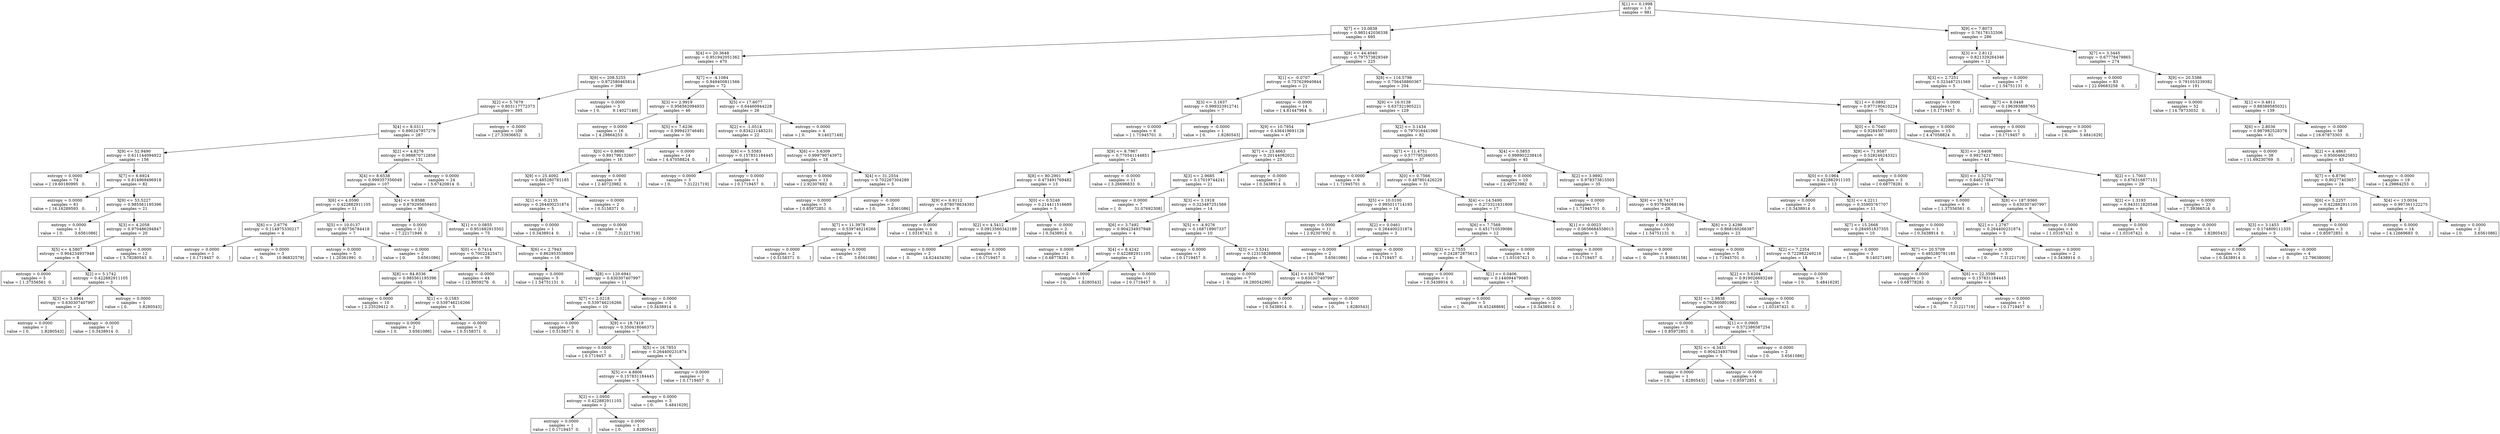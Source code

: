 digraph Tree {
0 [label="X[1] <= 0.1998\nentropy = 1.0\nsamples = 981", shape="box"] ;
1 [label="X[7] <= 10.0838\nentropy = 0.985142036338\nsamples = 695", shape="box"] ;
0 -> 1 ;
2 [label="X[4] <= 20.3648\nentropy = 0.951942051362\nsamples = 470", shape="box"] ;
1 -> 2 ;
3 [label="X[9] <= 208.5255\nentropy = 0.872580465814\nsamples = 398", shape="box"] ;
2 -> 3 ;
4 [label="X[2] <= 5.7679\nentropy = 0.803117772373\nsamples = 395", shape="box"] ;
3 -> 4 ;
5 [label="X[4] <= 8.0311\nentropy = 0.890247957279\nsamples = 287", shape="box"] ;
4 -> 5 ;
6 [label="X[9] <= 52.9490\nentropy = 0.611144094922\nsamples = 156", shape="box"] ;
5 -> 6 ;
7 [label="entropy = 0.0000\nsamples = 74\nvalue = [ 19.60180995   0.        ]", shape="box"] ;
6 -> 7 ;
8 [label="X[7] <= 6.6924\nentropy = 0.814969496918\nsamples = 82", shape="box"] ;
6 -> 8 ;
9 [label="entropy = 0.0000\nsamples = 61\nvalue = [ 16.16289593   0.        ]", shape="box"] ;
8 -> 9 ;
10 [label="X[9] <= 53.5227\nentropy = 0.985561195396\nsamples = 21", shape="box"] ;
8 -> 10 ;
11 [label="entropy = 0.0000\nsamples = 1\nvalue = [ 0.         3.6561086]", shape="box"] ;
10 -> 11 ;
12 [label="X[3] <= 4.2058\nentropy = 0.970486294847\nsamples = 20", shape="box"] ;
10 -> 12 ;
13 [label="X[5] <= 4.5807\nentropy = 0.904234937948\nsamples = 8", shape="box"] ;
12 -> 13 ;
14 [label="entropy = 0.0000\nsamples = 5\nvalue = [ 1.37556561  0.        ]", shape="box"] ;
13 -> 14 ;
15 [label="X[2] <= 5.1742\nentropy = 0.422882911105\nsamples = 3", shape="box"] ;
13 -> 15 ;
16 [label="X[3] <= 3.4944\nentropy = 0.630307407997\nsamples = 2", shape="box"] ;
15 -> 16 ;
17 [label="entropy = 0.0000\nsamples = 1\nvalue = [ 0.         1.8280543]", shape="box"] ;
16 -> 17 ;
18 [label="entropy = -0.0000\nsamples = 1\nvalue = [ 0.3438914  0.       ]", shape="box"] ;
16 -> 18 ;
19 [label="entropy = 0.0000\nsamples = 1\nvalue = [ 0.         1.8280543]", shape="box"] ;
15 -> 19 ;
20 [label="entropy = 0.0000\nsamples = 12\nvalue = [ 3.78280543  0.        ]", shape="box"] ;
12 -> 20 ;
21 [label="X[2] <= 4.8276\nentropy = 0.988870712858\nsamples = 131", shape="box"] ;
5 -> 21 ;
22 [label="X[4] <= 8.6538\nentropy = 0.999357356049\nsamples = 107", shape="box"] ;
21 -> 22 ;
23 [label="X[6] <= 4.0590\nentropy = 0.422882911105\nsamples = 11", shape="box"] ;
22 -> 23 ;
24 [label="X[6] <= 2.6776\nentropy = 0.114975330217\nsamples = 4", shape="box"] ;
23 -> 24 ;
25 [label="entropy = 0.0000\nsamples = 1\nvalue = [ 0.1719457  0.       ]", shape="box"] ;
24 -> 25 ;
26 [label="entropy = 0.0000\nsamples = 3\nvalue = [  0.          10.96832579]", shape="box"] ;
24 -> 26 ;
27 [label="X[5] <= 10.0137\nentropy = 0.80756784418\nsamples = 7", shape="box"] ;
23 -> 27 ;
28 [label="entropy = 0.0000\nsamples = 5\nvalue = [ 1.20361991  0.        ]", shape="box"] ;
27 -> 28 ;
29 [label="entropy = 0.0000\nsamples = 2\nvalue = [ 0.         3.6561086]", shape="box"] ;
27 -> 29 ;
30 [label="X[4] <= 9.8588\nentropy = 0.879295659403\nsamples = 96", shape="box"] ;
22 -> 30 ;
31 [label="entropy = 0.0000\nsamples = 21\nvalue = [ 7.22171946  0.        ]", shape="box"] ;
30 -> 31 ;
32 [label="X[1] <= 0.0855\nentropy = 0.951682915502\nsamples = 75", shape="box"] ;
30 -> 32 ;
33 [label="X[0] <= 0.7414\nentropy = 0.70022425471\nsamples = 59", shape="box"] ;
32 -> 33 ;
34 [label="X[8] <= 84.8336\nentropy = 0.985561195396\nsamples = 15", shape="box"] ;
33 -> 34 ;
35 [label="entropy = 0.0000\nsamples = 10\nvalue = [ 2.23529412  0.        ]", shape="box"] ;
34 -> 35 ;
36 [label="X[1] <= -0.1583\nentropy = 0.539746216266\nsamples = 5", shape="box"] ;
34 -> 36 ;
37 [label="entropy = 0.0000\nsamples = 2\nvalue = [ 0.         3.6561086]", shape="box"] ;
36 -> 37 ;
38 [label="entropy = -0.0000\nsamples = 3\nvalue = [ 0.5158371  0.       ]", shape="box"] ;
36 -> 38 ;
39 [label="entropy = -0.0000\nsamples = 44\nvalue = [ 12.8959276   0.       ]", shape="box"] ;
33 -> 39 ;
40 [label="X[6] <= 2.7943\nentropy = 0.862953538809\nsamples = 16", shape="box"] ;
32 -> 40 ;
41 [label="entropy = 0.0000\nsamples = 5\nvalue = [ 1.54751131  0.        ]", shape="box"] ;
40 -> 41 ;
42 [label="X[8] <= 120.6941\nentropy = 0.630307407997\nsamples = 11", shape="box"] ;
40 -> 42 ;
43 [label="X[7] <= 2.0218\nentropy = 0.539746216266\nsamples = 10", shape="box"] ;
42 -> 43 ;
44 [label="entropy = 0.0000\nsamples = 3\nvalue = [ 0.5158371  0.       ]", shape="box"] ;
43 -> 44 ;
45 [label="X[9] <= 18.7419\nentropy = 0.350418046373\nsamples = 7", shape="box"] ;
43 -> 45 ;
46 [label="entropy = 0.0000\nsamples = 1\nvalue = [ 0.1719457  0.       ]", shape="box"] ;
45 -> 46 ;
47 [label="X[5] <= 16.7853\nentropy = 0.264400231874\nsamples = 6", shape="box"] ;
45 -> 47 ;
48 [label="X[5] <= 4.8806\nentropy = 0.157831184445\nsamples = 5", shape="box"] ;
47 -> 48 ;
49 [label="X[2] <= 1.0950\nentropy = 0.422882911105\nsamples = 2", shape="box"] ;
48 -> 49 ;
50 [label="entropy = 0.0000\nsamples = 1\nvalue = [ 0.1719457  0.       ]", shape="box"] ;
49 -> 50 ;
51 [label="entropy = 0.0000\nsamples = 1\nvalue = [ 0.         1.8280543]", shape="box"] ;
49 -> 51 ;
52 [label="entropy = 0.0000\nsamples = 3\nvalue = [ 0.         5.4841629]", shape="box"] ;
48 -> 52 ;
53 [label="entropy = 0.0000\nsamples = 1\nvalue = [ 0.1719457  0.       ]", shape="box"] ;
47 -> 53 ;
54 [label="entropy = 0.0000\nsamples = 1\nvalue = [ 0.3438914  0.       ]", shape="box"] ;
42 -> 54 ;
55 [label="entropy = 0.0000\nsamples = 24\nvalue = [ 5.67420814  0.        ]", shape="box"] ;
21 -> 55 ;
56 [label="entropy = -0.0000\nsamples = 108\nvalue = [ 27.33936652   0.        ]", shape="box"] ;
4 -> 56 ;
57 [label="entropy = 0.0000\nsamples = 3\nvalue = [ 0.          9.14027149]", shape="box"] ;
3 -> 57 ;
58 [label="X[7] <= -4.1084\nentropy = 0.949400811566\nsamples = 72", shape="box"] ;
2 -> 58 ;
59 [label="X[3] <= 2.9919\nentropy = 0.956562094933\nsamples = 46", shape="box"] ;
58 -> 59 ;
60 [label="entropy = 0.0000\nsamples = 16\nvalue = [ 4.29864253  0.        ]", shape="box"] ;
59 -> 60 ;
61 [label="X[5] <= 7.6236\nentropy = 0.999423746481\nsamples = 30", shape="box"] ;
59 -> 61 ;
62 [label="X[0] <= 0.8690\nentropy = 0.891796132607\nsamples = 16", shape="box"] ;
61 -> 62 ;
63 [label="X[9] <= 25.4092\nentropy = 0.485280781185\nsamples = 7", shape="box"] ;
62 -> 63 ;
64 [label="X[1] <= -0.2135\nentropy = 0.264400231874\nsamples = 5", shape="box"] ;
63 -> 64 ;
65 [label="entropy = 0.0000\nsamples = 1\nvalue = [ 0.3438914  0.       ]", shape="box"] ;
64 -> 65 ;
66 [label="entropy = 0.0000\nsamples = 4\nvalue = [ 0.          7.31221719]", shape="box"] ;
64 -> 66 ;
67 [label="entropy = 0.0000\nsamples = 2\nvalue = [ 0.5158371  0.       ]", shape="box"] ;
63 -> 67 ;
68 [label="entropy = 0.0000\nsamples = 9\nvalue = [ 2.40723982  0.        ]", shape="box"] ;
62 -> 68 ;
69 [label="entropy = 0.0000\nsamples = 14\nvalue = [ 4.47058824  0.        ]", shape="box"] ;
61 -> 69 ;
70 [label="X[5] <= 17.6077\nentropy = 0.64460944228\nsamples = 26", shape="box"] ;
58 -> 70 ;
71 [label="X[2] <= -1.0514\nentropy = 0.834211483231\nsamples = 22", shape="box"] ;
70 -> 71 ;
72 [label="X[6] <= 5.5583\nentropy = 0.157831184445\nsamples = 4", shape="box"] ;
71 -> 72 ;
73 [label="entropy = 0.0000\nsamples = 3\nvalue = [ 0.          7.31221719]", shape="box"] ;
72 -> 73 ;
74 [label="entropy = 0.0000\nsamples = 1\nvalue = [ 0.1719457  0.       ]", shape="box"] ;
72 -> 74 ;
75 [label="X[6] <= 5.6309\nentropy = 0.999790743972\nsamples = 18", shape="box"] ;
71 -> 75 ;
76 [label="entropy = 0.0000\nsamples = 13\nvalue = [ 2.92307692  0.        ]", shape="box"] ;
75 -> 76 ;
77 [label="X[4] <= 31.2554\nentropy = 0.702267304289\nsamples = 5", shape="box"] ;
75 -> 77 ;
78 [label="entropy = 0.0000\nsamples = 3\nvalue = [ 0.85972851  0.        ]", shape="box"] ;
77 -> 78 ;
79 [label="entropy = -0.0000\nsamples = 2\nvalue = [ 0.         3.6561086]", shape="box"] ;
77 -> 79 ;
80 [label="entropy = 0.0000\nsamples = 4\nvalue = [ 0.          9.14027149]", shape="box"] ;
70 -> 80 ;
81 [label="X[8] <= 44.4040\nentropy = 0.797573829349\nsamples = 225", shape="box"] ;
1 -> 81 ;
82 [label="X[1] <= -0.0707\nentropy = 0.757629940844\nsamples = 21", shape="box"] ;
81 -> 82 ;
83 [label="X[3] <= 3.1637\nentropy = 0.999323912741\nsamples = 7", shape="box"] ;
82 -> 83 ;
84 [label="entropy = 0.0000\nsamples = 6\nvalue = [ 1.71945701  0.        ]", shape="box"] ;
83 -> 84 ;
85 [label="entropy = -0.0000\nsamples = 1\nvalue = [ 0.         1.8280543]", shape="box"] ;
83 -> 85 ;
86 [label="entropy = -0.0000\nsamples = 14\nvalue = [ 4.81447964  0.        ]", shape="box"] ;
82 -> 86 ;
87 [label="X[8] <= 116.5798\nentropy = 0.756458860367\nsamples = 204", shape="box"] ;
81 -> 87 ;
88 [label="X[9] <= 16.0138\nentropy = 0.637321905221\nsamples = 129", shape="box"] ;
87 -> 88 ;
89 [label="X[9] <= 10.7954\nentropy = 0.436419691126\nsamples = 47", shape="box"] ;
88 -> 89 ;
90 [label="X[9] <= 8.7967\nentropy = 0.770541144851\nsamples = 24", shape="box"] ;
89 -> 90 ;
91 [label="X[8] <= 80.2901\nentropy = 0.473491769482\nsamples = 13", shape="box"] ;
90 -> 91 ;
92 [label="X[9] <= 6.9112\nentropy = 0.878078634393\nsamples = 8", shape="box"] ;
91 -> 92 ;
93 [label="X[7] <= 11.3978\nentropy = 0.539746216266\nsamples = 4", shape="box"] ;
92 -> 93 ;
94 [label="entropy = 0.0000\nsamples = 2\nvalue = [ 0.5158371  0.       ]", shape="box"] ;
93 -> 94 ;
95 [label="entropy = 0.0000\nsamples = 2\nvalue = [ 0.         3.6561086]", shape="box"] ;
93 -> 95 ;
96 [label="entropy = 0.0000\nsamples = 4\nvalue = [ 1.03167421  0.        ]", shape="box"] ;
92 -> 96 ;
97 [label="X[0] <= 0.5248\nentropy = 0.214411516689\nsamples = 5", shape="box"] ;
91 -> 97 ;
98 [label="X[2] <= 4.5412\nentropy = 0.0913560342189\nsamples = 3", shape="box"] ;
97 -> 98 ;
99 [label="entropy = 0.0000\nsamples = 2\nvalue = [  0.          14.62443439]", shape="box"] ;
98 -> 99 ;
100 [label="entropy = 0.0000\nsamples = 1\nvalue = [ 0.1719457  0.       ]", shape="box"] ;
98 -> 100 ;
101 [label="entropy = -0.0000\nsamples = 2\nvalue = [ 0.3438914  0.       ]", shape="box"] ;
97 -> 101 ;
102 [label="entropy = -0.0000\nsamples = 11\nvalue = [ 3.26696833  0.        ]", shape="box"] ;
90 -> 102 ;
103 [label="X[7] <= 23.4663\nentropy = 0.20144082022\nsamples = 23", shape="box"] ;
89 -> 103 ;
104 [label="X[3] <= 2.9685\nentropy = 0.17019744241\nsamples = 21", shape="box"] ;
103 -> 104 ;
105 [label="entropy = 0.0000\nsamples = 7\nvalue = [  0.          31.07692308]", shape="box"] ;
104 -> 105 ;
106 [label="X[3] <= 3.1918\nentropy = 0.323487251569\nsamples = 14", shape="box"] ;
104 -> 106 ;
107 [label="X[6] <= 3.7492\nentropy = 0.904234937948\nsamples = 4", shape="box"] ;
106 -> 107 ;
108 [label="entropy = 0.0000\nsamples = 2\nvalue = [ 0.68778281  0.        ]", shape="box"] ;
107 -> 108 ;
109 [label="X[4] <= 8.4242\nentropy = 0.422882911105\nsamples = 2", shape="box"] ;
107 -> 109 ;
110 [label="entropy = 0.0000\nsamples = 1\nvalue = [ 0.         1.8280543]", shape="box"] ;
109 -> 110 ;
111 [label="entropy = 0.0000\nsamples = 1\nvalue = [ 0.1719457  0.       ]", shape="box"] ;
109 -> 111 ;
112 [label="X[5] <= -4.9276\nentropy = 0.168718907337\nsamples = 10", shape="box"] ;
106 -> 112 ;
113 [label="entropy = 0.0000\nsamples = 1\nvalue = [ 0.1719457  0.       ]", shape="box"] ;
112 -> 113 ;
114 [label="X[3] <= 3.5341\nentropy = 0.123158288808\nsamples = 9", shape="box"] ;
112 -> 114 ;
115 [label="entropy = 0.0000\nsamples = 7\nvalue = [  0.          18.28054299]", shape="box"] ;
114 -> 115 ;
116 [label="X[4] <= 14.7569\nentropy = 0.630307407997\nsamples = 2", shape="box"] ;
114 -> 116 ;
117 [label="entropy = 0.0000\nsamples = 1\nvalue = [ 0.3438914  0.       ]", shape="box"] ;
116 -> 117 ;
118 [label="entropy = -0.0000\nsamples = 1\nvalue = [ 0.         1.8280543]", shape="box"] ;
116 -> 118 ;
119 [label="entropy = -0.0000\nsamples = 2\nvalue = [ 0.3438914  0.       ]", shape="box"] ;
103 -> 119 ;
120 [label="X[2] <= 3.1434\nentropy = 0.797016441068\nsamples = 82", shape="box"] ;
88 -> 120 ;
121 [label="X[7] <= 11.4751\nentropy = 0.577795266055\nsamples = 37", shape="box"] ;
120 -> 121 ;
122 [label="entropy = 0.0000\nsamples = 6\nvalue = [ 1.71945701  0.        ]", shape="box"] ;
121 -> 122 ;
123 [label="X[0] <= 0.7566\nentropy = 0.487801426229\nsamples = 31", shape="box"] ;
121 -> 123 ;
124 [label="X[5] <= 10.0100\nentropy = 0.995011714193\nsamples = 14", shape="box"] ;
123 -> 124 ;
125 [label="entropy = 0.0000\nsamples = 11\nvalue = [ 2.92307692  0.        ]", shape="box"] ;
124 -> 125 ;
126 [label="X[2] <= 0.0461\nentropy = 0.264400231874\nsamples = 3", shape="box"] ;
124 -> 126 ;
127 [label="entropy = 0.0000\nsamples = 2\nvalue = [ 0.         3.6561086]", shape="box"] ;
126 -> 127 ;
128 [label="entropy = -0.0000\nsamples = 1\nvalue = [ 0.1719457  0.       ]", shape="box"] ;
126 -> 128 ;
129 [label="X[4] <= 14.5490\nentropy = 0.273321631809\nsamples = 17", shape="box"] ;
123 -> 129 ;
130 [label="X[6] <= 7.7568\nentropy = 0.451710539086\nsamples = 12", shape="box"] ;
129 -> 130 ;
131 [label="X[3] <= 2.7555\nentropy = 0.242872875613\nsamples = 8", shape="box"] ;
130 -> 131 ;
132 [label="entropy = 0.0000\nsamples = 1\nvalue = [ 0.3438914  0.       ]", shape="box"] ;
131 -> 132 ;
133 [label="X[1] <= 0.0406\nentropy = 0.144094479085\nsamples = 7", shape="box"] ;
131 -> 133 ;
134 [label="entropy = 0.0000\nsamples = 5\nvalue = [  0.          16.45248869]", shape="box"] ;
133 -> 134 ;
135 [label="entropy = -0.0000\nsamples = 2\nvalue = [ 0.3438914  0.       ]", shape="box"] ;
133 -> 135 ;
136 [label="entropy = 0.0000\nsamples = 4\nvalue = [ 1.03167421  0.        ]", shape="box"] ;
130 -> 136 ;
137 [label="X[1] <= -0.0023\nentropy = 0.0656684558015\nsamples = 5", shape="box"] ;
129 -> 137 ;
138 [label="entropy = 0.0000\nsamples = 1\nvalue = [ 0.1719457  0.       ]", shape="box"] ;
137 -> 138 ;
139 [label="entropy = 0.0000\nsamples = 4\nvalue = [  0.          21.93665158]", shape="box"] ;
137 -> 139 ;
140 [label="X[4] <= 0.5853\nentropy = 0.998902238416\nsamples = 45", shape="box"] ;
120 -> 140 ;
141 [label="entropy = 0.0000\nsamples = 10\nvalue = [ 2.40723982  0.        ]", shape="box"] ;
140 -> 141 ;
142 [label="X[2] <= 3.9892\nentropy = 0.978373815503\nsamples = 35", shape="box"] ;
140 -> 142 ;
143 [label="entropy = 0.0000\nsamples = 7\nvalue = [ 1.71945701  0.        ]", shape="box"] ;
142 -> 143 ;
144 [label="X[9] <= 18.7417\nentropy = 0.937840068194\nsamples = 28", shape="box"] ;
142 -> 144 ;
145 [label="entropy = 0.0000\nsamples = 5\nvalue = [ 1.54751131  0.        ]", shape="box"] ;
144 -> 145 ;
146 [label="X[6] <= 2.4298\nentropy = 0.868160266387\nsamples = 23", shape="box"] ;
144 -> 146 ;
147 [label="entropy = 0.0000\nsamples = 5\nvalue = [ 1.71945701  0.        ]", shape="box"] ;
146 -> 147 ;
148 [label="X[2] <= 7.2354\nentropy = 0.722982249216\nsamples = 18", shape="box"] ;
146 -> 148 ;
149 [label="X[2] <= 5.6204\nentropy = 0.919026693249\nsamples = 15", shape="box"] ;
148 -> 149 ;
150 [label="X[3] <= 2.9838\nentropy = 0.792860801992\nsamples = 10", shape="box"] ;
149 -> 150 ;
151 [label="entropy = 0.0000\nsamples = 3\nvalue = [ 0.85972851  0.        ]", shape="box"] ;
150 -> 151 ;
152 [label="X[1] <= 0.0905\nentropy = 0.572386587254\nsamples = 7", shape="box"] ;
150 -> 152 ;
153 [label="X[5] <= -4.3431\nentropy = 0.904234937948\nsamples = 5", shape="box"] ;
152 -> 153 ;
154 [label="entropy = 0.0000\nsamples = 1\nvalue = [ 0.         1.8280543]", shape="box"] ;
153 -> 154 ;
155 [label="entropy = -0.0000\nsamples = 4\nvalue = [ 0.85972851  0.        ]", shape="box"] ;
153 -> 155 ;
156 [label="entropy = -0.0000\nsamples = 2\nvalue = [ 0.         3.6561086]", shape="box"] ;
152 -> 156 ;
157 [label="entropy = 0.0000\nsamples = 5\nvalue = [ 1.03167421  0.        ]", shape="box"] ;
149 -> 157 ;
158 [label="entropy = 0.0000\nsamples = 3\nvalue = [ 0.         5.4841629]", shape="box"] ;
148 -> 158 ;
159 [label="X[1] <= 0.0892\nentropy = 0.977190410224\nsamples = 75", shape="box"] ;
87 -> 159 ;
160 [label="X[0] <= 0.7040\nentropy = 0.928456734933\nsamples = 60", shape="box"] ;
159 -> 160 ;
161 [label="X[9] <= 71.9587\nentropy = 0.528246243321\nsamples = 16", shape="box"] ;
160 -> 161 ;
162 [label="X[0] <= 0.1964\nentropy = 0.422882911105\nsamples = 13", shape="box"] ;
161 -> 162 ;
163 [label="entropy = 0.0000\nsamples = 2\nvalue = [ 0.3438914  0.       ]", shape="box"] ;
162 -> 163 ;
164 [label="X[3] <= 4.2211\nentropy = 0.35905767707\nsamples = 11", shape="box"] ;
162 -> 164 ;
165 [label="X[7] <= 15.2668\nentropy = 0.284951837355\nsamples = 10", shape="box"] ;
164 -> 165 ;
166 [label="entropy = 0.0000\nsamples = 3\nvalue = [ 0.          9.14027149]", shape="box"] ;
165 -> 166 ;
167 [label="X[7] <= 20.5709\nentropy = 0.485280781185\nsamples = 7", shape="box"] ;
165 -> 167 ;
168 [label="entropy = 0.0000\nsamples = 3\nvalue = [ 0.68778281  0.        ]", shape="box"] ;
167 -> 168 ;
169 [label="X[6] <= 22.3590\nentropy = 0.157831184445\nsamples = 4", shape="box"] ;
167 -> 169 ;
170 [label="entropy = 0.0000\nsamples = 3\nvalue = [ 0.          7.31221719]", shape="box"] ;
169 -> 170 ;
171 [label="entropy = 0.0000\nsamples = 1\nvalue = [ 0.1719457  0.       ]", shape="box"] ;
169 -> 171 ;
172 [label="entropy = 0.0000\nsamples = 1\nvalue = [ 0.3438914  0.       ]", shape="box"] ;
164 -> 172 ;
173 [label="entropy = 0.0000\nsamples = 3\nvalue = [ 0.68778281  0.        ]", shape="box"] ;
161 -> 173 ;
174 [label="X[3] <= 2.6408\nentropy = 0.992742178801\nsamples = 44", shape="box"] ;
160 -> 174 ;
175 [label="X[0] <= 1.5270\nentropy = 0.846274847768\nsamples = 15", shape="box"] ;
174 -> 175 ;
176 [label="entropy = 0.0000\nsamples = 6\nvalue = [ 1.37556561  0.        ]", shape="box"] ;
175 -> 176 ;
177 [label="X[8] <= 187.9360\nentropy = 0.630307407997\nsamples = 9", shape="box"] ;
175 -> 177 ;
178 [label="X[2] <= 1.2767\nentropy = 0.264400231874\nsamples = 5", shape="box"] ;
177 -> 178 ;
179 [label="entropy = 0.0000\nsamples = 3\nvalue = [ 0.          7.31221719]", shape="box"] ;
178 -> 179 ;
180 [label="entropy = 0.0000\nsamples = 2\nvalue = [ 0.3438914  0.       ]", shape="box"] ;
178 -> 180 ;
181 [label="entropy = 0.0000\nsamples = 4\nvalue = [ 1.03167421  0.        ]", shape="box"] ;
177 -> 181 ;
182 [label="X[2] <= 1.7003\nentropy = 0.676316877151\nsamples = 29", shape="box"] ;
174 -> 182 ;
183 [label="X[2] <= 1.3193\nentropy = 0.943311820548\nsamples = 6", shape="box"] ;
182 -> 183 ;
184 [label="entropy = 0.0000\nsamples = 5\nvalue = [ 1.03167421  0.        ]", shape="box"] ;
183 -> 184 ;
185 [label="entropy = -0.0000\nsamples = 1\nvalue = [ 0.         1.8280543]", shape="box"] ;
183 -> 185 ;
186 [label="entropy = 0.0000\nsamples = 23\nvalue = [ 7.39366516  0.        ]", shape="box"] ;
182 -> 186 ;
187 [label="entropy = 0.0000\nsamples = 15\nvalue = [ 4.47058824  0.        ]", shape="box"] ;
159 -> 187 ;
188 [label="X[9] <= 7.8073\nentropy = 0.76178152506\nsamples = 286", shape="box"] ;
0 -> 188 ;
189 [label="X[3] <= 2.8112\nentropy = 0.821329264346\nsamples = 12", shape="box"] ;
188 -> 189 ;
190 [label="X[3] <= 2.7251\nentropy = 0.323487251569\nsamples = 5", shape="box"] ;
189 -> 190 ;
191 [label="entropy = 0.0000\nsamples = 1\nvalue = [ 0.1719457  0.       ]", shape="box"] ;
190 -> 191 ;
192 [label="X[7] <= 8.0448\nentropy = 0.196393888765\nsamples = 4", shape="box"] ;
190 -> 192 ;
193 [label="entropy = 0.0000\nsamples = 1\nvalue = [ 0.1719457  0.       ]", shape="box"] ;
192 -> 193 ;
194 [label="entropy = 0.0000\nsamples = 3\nvalue = [ 0.         5.4841629]", shape="box"] ;
192 -> 194 ;
195 [label="entropy = 0.0000\nsamples = 7\nvalue = [ 1.54751131  0.        ]", shape="box"] ;
189 -> 195 ;
196 [label="X[7] <= 3.3445\nentropy = 0.67778479865\nsamples = 274", shape="box"] ;
188 -> 196 ;
197 [label="entropy = 0.0000\nsamples = 83\nvalue = [ 22.69683258   0.        ]", shape="box"] ;
196 -> 197 ;
198 [label="X[9] <= 20.5386\nentropy = 0.791053239382\nsamples = 191", shape="box"] ;
196 -> 198 ;
199 [label="entropy = 0.0000\nsamples = 52\nvalue = [ 14.78733032   0.        ]", shape="box"] ;
198 -> 199 ;
200 [label="X[1] <= 0.4811\nentropy = 0.883895850321\nsamples = 139", shape="box"] ;
198 -> 200 ;
201 [label="X[6] <= 2.8036\nentropy = 0.987982528378\nsamples = 81", shape="box"] ;
200 -> 201 ;
202 [label="entropy = 0.0000\nsamples = 38\nvalue = [ 11.69230769   0.        ]", shape="box"] ;
201 -> 202 ;
203 [label="X[2] <= 4.4863\nentropy = 0.950046625852\nsamples = 43", shape="box"] ;
201 -> 203 ;
204 [label="X[7] <= 6.8790\nentropy = 0.80277403657\nsamples = 24", shape="box"] ;
203 -> 204 ;
205 [label="X[6] <= 5.2257\nentropy = 0.422882911105\nsamples = 8", shape="box"] ;
204 -> 205 ;
206 [label="X[3] <= 3.1453\nentropy = 0.174809111335\nsamples = 5", shape="box"] ;
205 -> 206 ;
207 [label="entropy = 0.0000\nsamples = 1\nvalue = [ 0.3438914  0.       ]", shape="box"] ;
206 -> 207 ;
208 [label="entropy = -0.0000\nsamples = 4\nvalue = [  0.          12.79638009]", shape="box"] ;
206 -> 208 ;
209 [label="entropy = 0.0000\nsamples = 3\nvalue = [ 0.85972851  0.        ]", shape="box"] ;
205 -> 209 ;
210 [label="X[4] <= 13.0034\nentropy = 0.997361122275\nsamples = 16", shape="box"] ;
204 -> 210 ;
211 [label="entropy = 0.0000\nsamples = 14\nvalue = [ 4.12669683  0.        ]", shape="box"] ;
210 -> 211 ;
212 [label="entropy = 0.0000\nsamples = 2\nvalue = [ 0.         3.6561086]", shape="box"] ;
210 -> 212 ;
213 [label="entropy = -0.0000\nsamples = 19\nvalue = [ 4.29864253  0.        ]", shape="box"] ;
203 -> 213 ;
214 [label="entropy = -0.0000\nsamples = 58\nvalue = [ 16.67873303   0.        ]", shape="box"] ;
200 -> 214 ;
}